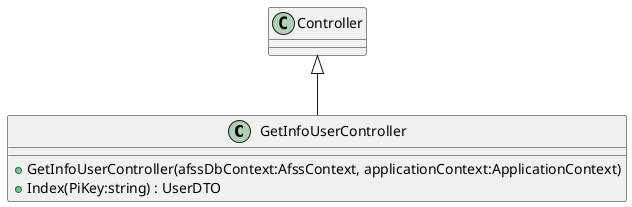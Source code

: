 @startuml
class GetInfoUserController {
    + GetInfoUserController(afssDbContext:AfssContext, applicationContext:ApplicationContext)
    + Index(PiKey:string) : UserDTO
}
Controller <|-- GetInfoUserController
@enduml
